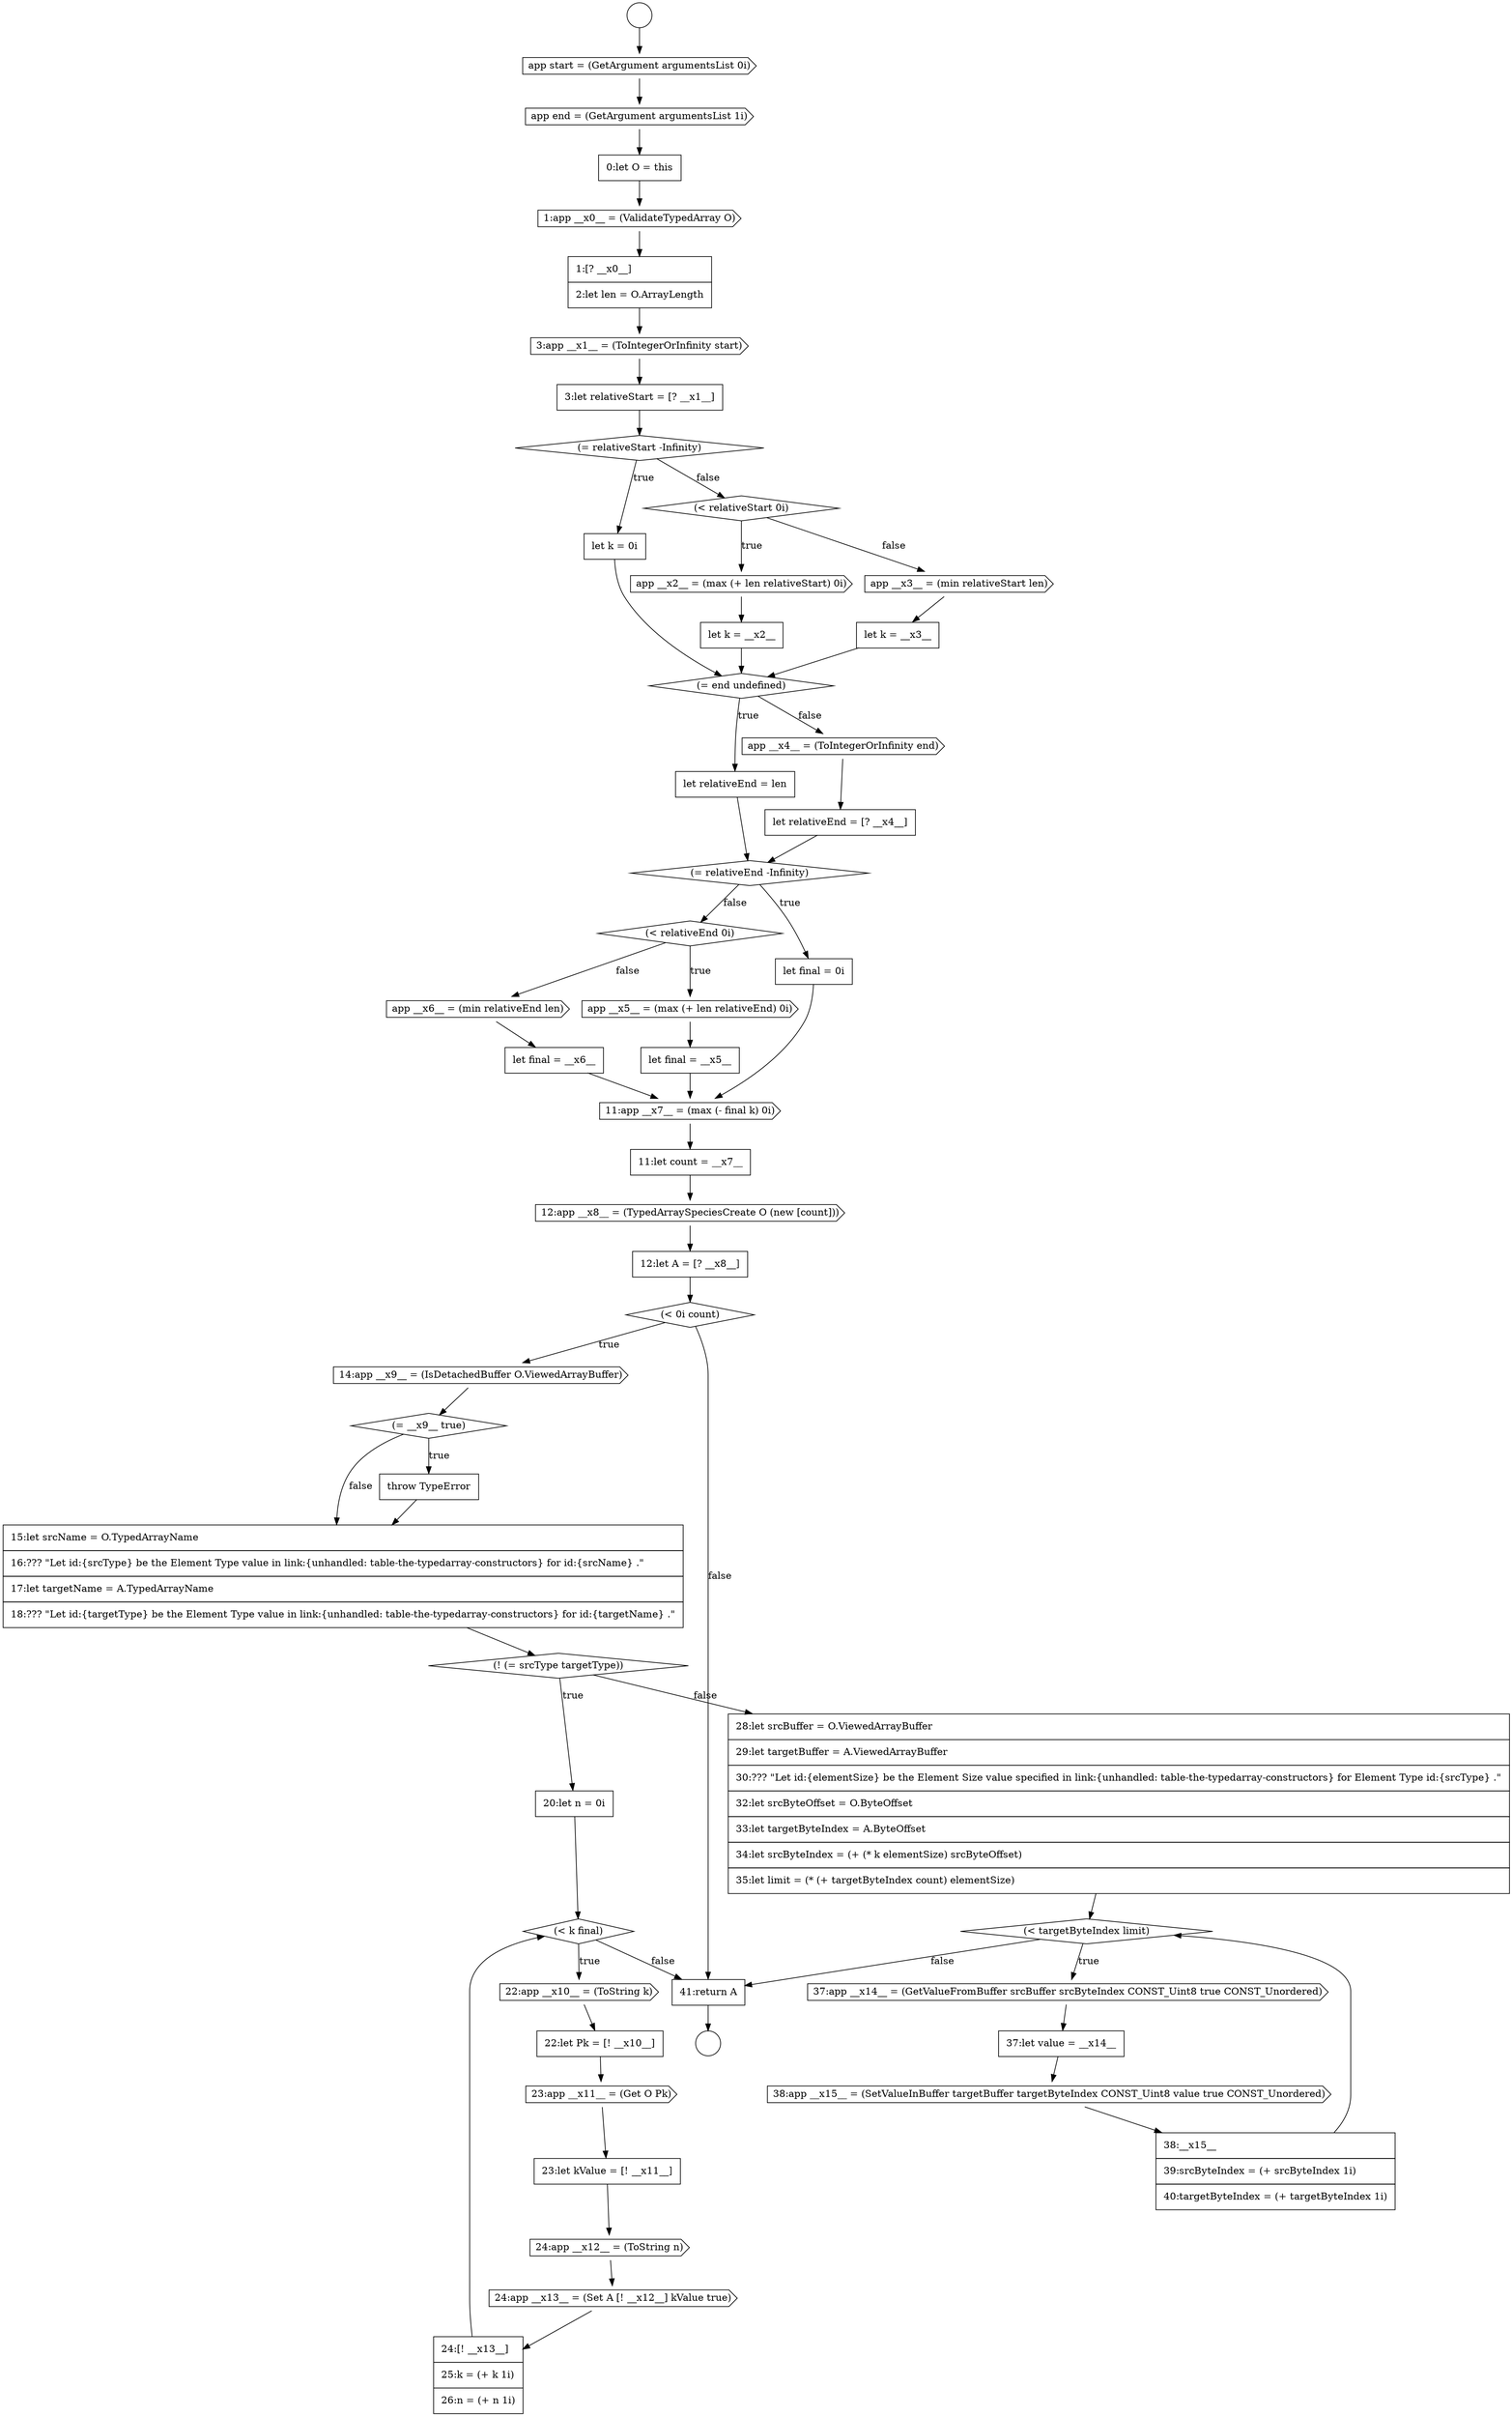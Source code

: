 digraph {
  node0 [shape=circle label=" " color="black" fillcolor="white" style=filled]
  node5 [shape=cds, label=<<font color="black">1:app __x0__ = (ValidateTypedArray O)</font>> color="black" fillcolor="white" style=filled]
  node10 [shape=none, margin=0, label=<<font color="black">
    <table border="0" cellborder="1" cellspacing="0" cellpadding="10">
      <tr><td align="left">let k = 0i</td></tr>
    </table>
  </font>> color="black" fillcolor="white" style=filled]
  node1 [shape=circle label=" " color="black" fillcolor="white" style=filled]
  node6 [shape=none, margin=0, label=<<font color="black">
    <table border="0" cellborder="1" cellspacing="0" cellpadding="10">
      <tr><td align="left">1:[? __x0__]</td></tr>
      <tr><td align="left">2:let len = O.ArrayLength</td></tr>
    </table>
  </font>> color="black" fillcolor="white" style=filled]
  node9 [shape=diamond, label=<<font color="black">(= relativeStart -Infinity)</font>> color="black" fillcolor="white" style=filled]
  node2 [shape=cds, label=<<font color="black">app start = (GetArgument argumentsList 0i)</font>> color="black" fillcolor="white" style=filled]
  node8 [shape=none, margin=0, label=<<font color="black">
    <table border="0" cellborder="1" cellspacing="0" cellpadding="10">
      <tr><td align="left">3:let relativeStart = [? __x1__]</td></tr>
    </table>
  </font>> color="black" fillcolor="white" style=filled]
  node4 [shape=none, margin=0, label=<<font color="black">
    <table border="0" cellborder="1" cellspacing="0" cellpadding="10">
      <tr><td align="left">0:let O = this</td></tr>
    </table>
  </font>> color="black" fillcolor="white" style=filled]
  node42 [shape=none, margin=0, label=<<font color="black">
    <table border="0" cellborder="1" cellspacing="0" cellpadding="10">
      <tr><td align="left">23:let kValue = [! __x11__]</td></tr>
    </table>
  </font>> color="black" fillcolor="white" style=filled]
  node24 [shape=none, margin=0, label=<<font color="black">
    <table border="0" cellborder="1" cellspacing="0" cellpadding="10">
      <tr><td align="left">let final = __x5__</td></tr>
    </table>
  </font>> color="black" fillcolor="white" style=filled]
  node37 [shape=none, margin=0, label=<<font color="black">
    <table border="0" cellborder="1" cellspacing="0" cellpadding="10">
      <tr><td align="left">20:let n = 0i</td></tr>
    </table>
  </font>> color="black" fillcolor="white" style=filled]
  node25 [shape=cds, label=<<font color="black">app __x6__ = (min relativeEnd len)</font>> color="black" fillcolor="white" style=filled]
  node52 [shape=none, margin=0, label=<<font color="black">
    <table border="0" cellborder="1" cellspacing="0" cellpadding="10">
      <tr><td align="left">41:return A</td></tr>
    </table>
  </font>> color="black" fillcolor="white" style=filled]
  node14 [shape=cds, label=<<font color="black">app __x3__ = (min relativeStart len)</font>> color="black" fillcolor="white" style=filled]
  node20 [shape=diamond, label=<<font color="black">(= relativeEnd -Infinity)</font>> color="black" fillcolor="white" style=filled]
  node46 [shape=none, margin=0, label=<<font color="black">
    <table border="0" cellborder="1" cellspacing="0" cellpadding="10">
      <tr><td align="left">28:let srcBuffer = O.ViewedArrayBuffer</td></tr>
      <tr><td align="left">29:let targetBuffer = A.ViewedArrayBuffer</td></tr>
      <tr><td align="left">30:??? &quot;Let id:{elementSize} be the Element Size value specified in link:{unhandled: table-the-typedarray-constructors} for Element Type id:{srcType} .&quot;</td></tr>
      <tr><td align="left">32:let srcByteOffset = O.ByteOffset</td></tr>
      <tr><td align="left">33:let targetByteIndex = A.ByteOffset</td></tr>
      <tr><td align="left">34:let srcByteIndex = (+ (* k elementSize) srcByteOffset)</td></tr>
      <tr><td align="left">35:let limit = (* (+ targetByteIndex count) elementSize)</td></tr>
    </table>
  </font>> color="black" fillcolor="white" style=filled]
  node29 [shape=cds, label=<<font color="black">12:app __x8__ = (TypedArraySpeciesCreate O (new [count]))</font>> color="black" fillcolor="white" style=filled]
  node21 [shape=none, margin=0, label=<<font color="black">
    <table border="0" cellborder="1" cellspacing="0" cellpadding="10">
      <tr><td align="left">let final = 0i</td></tr>
    </table>
  </font>> color="black" fillcolor="white" style=filled]
  node33 [shape=diamond, label=<<font color="black">(= __x9__ true)</font>> color="black" fillcolor="white" style=filled]
  node28 [shape=none, margin=0, label=<<font color="black">
    <table border="0" cellborder="1" cellspacing="0" cellpadding="10">
      <tr><td align="left">11:let count = __x7__</td></tr>
    </table>
  </font>> color="black" fillcolor="white" style=filled]
  node38 [shape=diamond, label=<<font color="black">(&lt; k final)</font>> color="black" fillcolor="white" style=filled]
  node13 [shape=none, margin=0, label=<<font color="black">
    <table border="0" cellborder="1" cellspacing="0" cellpadding="10">
      <tr><td align="left">let k = __x2__</td></tr>
    </table>
  </font>> color="black" fillcolor="white" style=filled]
  node41 [shape=cds, label=<<font color="black">23:app __x11__ = (Get O Pk)</font>> color="black" fillcolor="white" style=filled]
  node45 [shape=none, margin=0, label=<<font color="black">
    <table border="0" cellborder="1" cellspacing="0" cellpadding="10">
      <tr><td align="left">24:[! __x13__]</td></tr>
      <tr><td align="left">25:k = (+ k 1i)</td></tr>
      <tr><td align="left">26:n = (+ n 1i)</td></tr>
    </table>
  </font>> color="black" fillcolor="white" style=filled]
  node17 [shape=none, margin=0, label=<<font color="black">
    <table border="0" cellborder="1" cellspacing="0" cellpadding="10">
      <tr><td align="left">let relativeEnd = len</td></tr>
    </table>
  </font>> color="black" fillcolor="white" style=filled]
  node32 [shape=cds, label=<<font color="black">14:app __x9__ = (IsDetachedBuffer O.ViewedArrayBuffer)</font>> color="black" fillcolor="white" style=filled]
  node34 [shape=none, margin=0, label=<<font color="black">
    <table border="0" cellborder="1" cellspacing="0" cellpadding="10">
      <tr><td align="left">throw TypeError</td></tr>
    </table>
  </font>> color="black" fillcolor="white" style=filled]
  node22 [shape=diamond, label=<<font color="black">(&lt; relativeEnd 0i)</font>> color="black" fillcolor="white" style=filled]
  node44 [shape=cds, label=<<font color="black">24:app __x13__ = (Set A [! __x12__] kValue true)</font>> color="black" fillcolor="white" style=filled]
  node27 [shape=cds, label=<<font color="black">11:app __x7__ = (max (- final k) 0i)</font>> color="black" fillcolor="white" style=filled]
  node12 [shape=cds, label=<<font color="black">app __x2__ = (max (+ len relativeStart) 0i)</font>> color="black" fillcolor="white" style=filled]
  node49 [shape=none, margin=0, label=<<font color="black">
    <table border="0" cellborder="1" cellspacing="0" cellpadding="10">
      <tr><td align="left">37:let value = __x14__</td></tr>
    </table>
  </font>> color="black" fillcolor="white" style=filled]
  node7 [shape=cds, label=<<font color="black">3:app __x1__ = (ToIntegerOrInfinity start)</font>> color="black" fillcolor="white" style=filled]
  node39 [shape=cds, label=<<font color="black">22:app __x10__ = (ToString k)</font>> color="black" fillcolor="white" style=filled]
  node3 [shape=cds, label=<<font color="black">app end = (GetArgument argumentsList 1i)</font>> color="black" fillcolor="white" style=filled]
  node35 [shape=none, margin=0, label=<<font color="black">
    <table border="0" cellborder="1" cellspacing="0" cellpadding="10">
      <tr><td align="left">15:let srcName = O.TypedArrayName</td></tr>
      <tr><td align="left">16:??? &quot;Let id:{srcType} be the Element Type value in link:{unhandled: table-the-typedarray-constructors} for id:{srcName} .&quot;</td></tr>
      <tr><td align="left">17:let targetName = A.TypedArrayName</td></tr>
      <tr><td align="left">18:??? &quot;Let id:{targetType} be the Element Type value in link:{unhandled: table-the-typedarray-constructors} for id:{targetName} .&quot;</td></tr>
    </table>
  </font>> color="black" fillcolor="white" style=filled]
  node48 [shape=cds, label=<<font color="black">37:app __x14__ = (GetValueFromBuffer srcBuffer srcByteIndex CONST_Uint8 true CONST_Unordered)</font>> color="black" fillcolor="white" style=filled]
  node18 [shape=cds, label=<<font color="black">app __x4__ = (ToIntegerOrInfinity end)</font>> color="black" fillcolor="white" style=filled]
  node50 [shape=cds, label=<<font color="black">38:app __x15__ = (SetValueInBuffer targetBuffer targetByteIndex CONST_Uint8 value true CONST_Unordered)</font>> color="black" fillcolor="white" style=filled]
  node16 [shape=diamond, label=<<font color="black">(= end undefined)</font>> color="black" fillcolor="white" style=filled]
  node31 [shape=diamond, label=<<font color="black">(&lt; 0i count)</font>> color="black" fillcolor="white" style=filled]
  node11 [shape=diamond, label=<<font color="black">(&lt; relativeStart 0i)</font>> color="black" fillcolor="white" style=filled]
  node43 [shape=cds, label=<<font color="black">24:app __x12__ = (ToString n)</font>> color="black" fillcolor="white" style=filled]
  node40 [shape=none, margin=0, label=<<font color="black">
    <table border="0" cellborder="1" cellspacing="0" cellpadding="10">
      <tr><td align="left">22:let Pk = [! __x10__]</td></tr>
    </table>
  </font>> color="black" fillcolor="white" style=filled]
  node26 [shape=none, margin=0, label=<<font color="black">
    <table border="0" cellborder="1" cellspacing="0" cellpadding="10">
      <tr><td align="left">let final = __x6__</td></tr>
    </table>
  </font>> color="black" fillcolor="white" style=filled]
  node23 [shape=cds, label=<<font color="black">app __x5__ = (max (+ len relativeEnd) 0i)</font>> color="black" fillcolor="white" style=filled]
  node36 [shape=diamond, label=<<font color="black">(! (= srcType targetType))</font>> color="black" fillcolor="white" style=filled]
  node30 [shape=none, margin=0, label=<<font color="black">
    <table border="0" cellborder="1" cellspacing="0" cellpadding="10">
      <tr><td align="left">12:let A = [? __x8__]</td></tr>
    </table>
  </font>> color="black" fillcolor="white" style=filled]
  node51 [shape=none, margin=0, label=<<font color="black">
    <table border="0" cellborder="1" cellspacing="0" cellpadding="10">
      <tr><td align="left">38:__x15__</td></tr>
      <tr><td align="left">39:srcByteIndex = (+ srcByteIndex 1i)</td></tr>
      <tr><td align="left">40:targetByteIndex = (+ targetByteIndex 1i)</td></tr>
    </table>
  </font>> color="black" fillcolor="white" style=filled]
  node19 [shape=none, margin=0, label=<<font color="black">
    <table border="0" cellborder="1" cellspacing="0" cellpadding="10">
      <tr><td align="left">let relativeEnd = [? __x4__]</td></tr>
    </table>
  </font>> color="black" fillcolor="white" style=filled]
  node47 [shape=diamond, label=<<font color="black">(&lt; targetByteIndex limit)</font>> color="black" fillcolor="white" style=filled]
  node15 [shape=none, margin=0, label=<<font color="black">
    <table border="0" cellborder="1" cellspacing="0" cellpadding="10">
      <tr><td align="left">let k = __x3__</td></tr>
    </table>
  </font>> color="black" fillcolor="white" style=filled]
  node52 -> node1 [ color="black"]
  node9 -> node10 [label=<<font color="black">true</font>> color="black"]
  node9 -> node11 [label=<<font color="black">false</font>> color="black"]
  node33 -> node34 [label=<<font color="black">true</font>> color="black"]
  node33 -> node35 [label=<<font color="black">false</font>> color="black"]
  node0 -> node2 [ color="black"]
  node6 -> node7 [ color="black"]
  node43 -> node44 [ color="black"]
  node25 -> node26 [ color="black"]
  node36 -> node37 [label=<<font color="black">true</font>> color="black"]
  node36 -> node46 [label=<<font color="black">false</font>> color="black"]
  node31 -> node32 [label=<<font color="black">true</font>> color="black"]
  node31 -> node52 [label=<<font color="black">false</font>> color="black"]
  node49 -> node50 [ color="black"]
  node32 -> node33 [ color="black"]
  node41 -> node42 [ color="black"]
  node5 -> node6 [ color="black"]
  node3 -> node4 [ color="black"]
  node28 -> node29 [ color="black"]
  node29 -> node30 [ color="black"]
  node39 -> node40 [ color="black"]
  node47 -> node48 [label=<<font color="black">true</font>> color="black"]
  node47 -> node52 [label=<<font color="black">false</font>> color="black"]
  node7 -> node8 [ color="black"]
  node18 -> node19 [ color="black"]
  node42 -> node43 [ color="black"]
  node34 -> node35 [ color="black"]
  node2 -> node3 [ color="black"]
  node15 -> node16 [ color="black"]
  node19 -> node20 [ color="black"]
  node35 -> node36 [ color="black"]
  node22 -> node23 [label=<<font color="black">true</font>> color="black"]
  node22 -> node25 [label=<<font color="black">false</font>> color="black"]
  node12 -> node13 [ color="black"]
  node11 -> node12 [label=<<font color="black">true</font>> color="black"]
  node11 -> node14 [label=<<font color="black">false</font>> color="black"]
  node44 -> node45 [ color="black"]
  node27 -> node28 [ color="black"]
  node37 -> node38 [ color="black"]
  node17 -> node20 [ color="black"]
  node23 -> node24 [ color="black"]
  node14 -> node15 [ color="black"]
  node40 -> node41 [ color="black"]
  node30 -> node31 [ color="black"]
  node26 -> node27 [ color="black"]
  node45 -> node38 [ color="black"]
  node10 -> node16 [ color="black"]
  node16 -> node17 [label=<<font color="black">true</font>> color="black"]
  node16 -> node18 [label=<<font color="black">false</font>> color="black"]
  node38 -> node39 [label=<<font color="black">true</font>> color="black"]
  node38 -> node52 [label=<<font color="black">false</font>> color="black"]
  node51 -> node47 [ color="black"]
  node20 -> node21 [label=<<font color="black">true</font>> color="black"]
  node20 -> node22 [label=<<font color="black">false</font>> color="black"]
  node50 -> node51 [ color="black"]
  node4 -> node5 [ color="black"]
  node8 -> node9 [ color="black"]
  node13 -> node16 [ color="black"]
  node24 -> node27 [ color="black"]
  node46 -> node47 [ color="black"]
  node48 -> node49 [ color="black"]
  node21 -> node27 [ color="black"]
}
